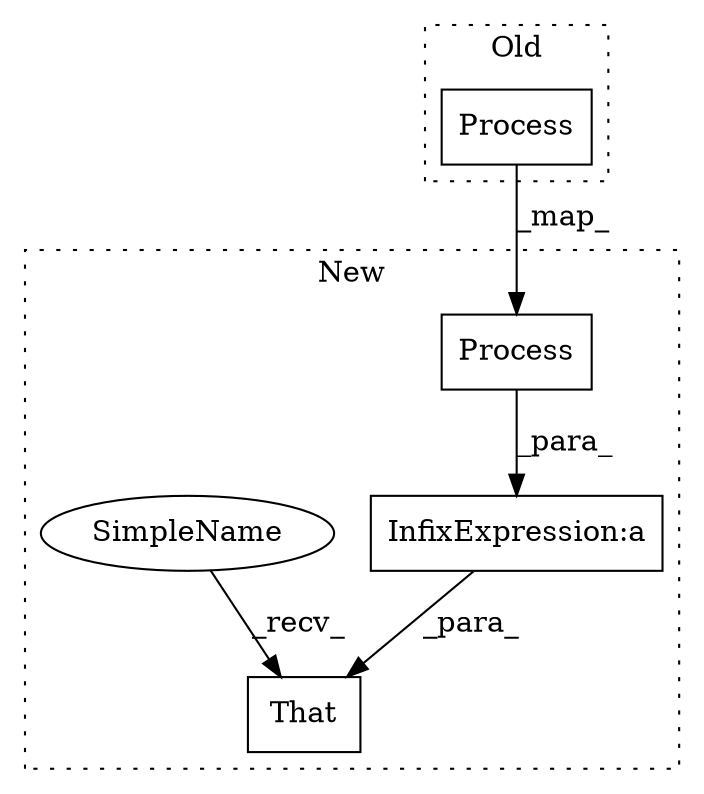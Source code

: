 digraph G {
subgraph cluster0 {
1 [label="Process" a="32" s="7847,7878" l="8,1" shape="box"];
label = "Old";
style="dotted";
}
subgraph cluster1 {
2 [label="Process" a="32" s="7691,7722" l="8,1" shape="box"];
3 [label="That" a="32" s="7740,7802" l="5,1" shape="box"];
4 [label="InfixExpression:a" a="27" s="-1" l="7638" shape="box"];
5 [label="SimpleName" a="42" s="7733" l="6" shape="ellipse"];
label = "New";
style="dotted";
}
1 -> 2 [label="_map_"];
2 -> 4 [label="_para_"];
4 -> 3 [label="_para_"];
5 -> 3 [label="_recv_"];
}